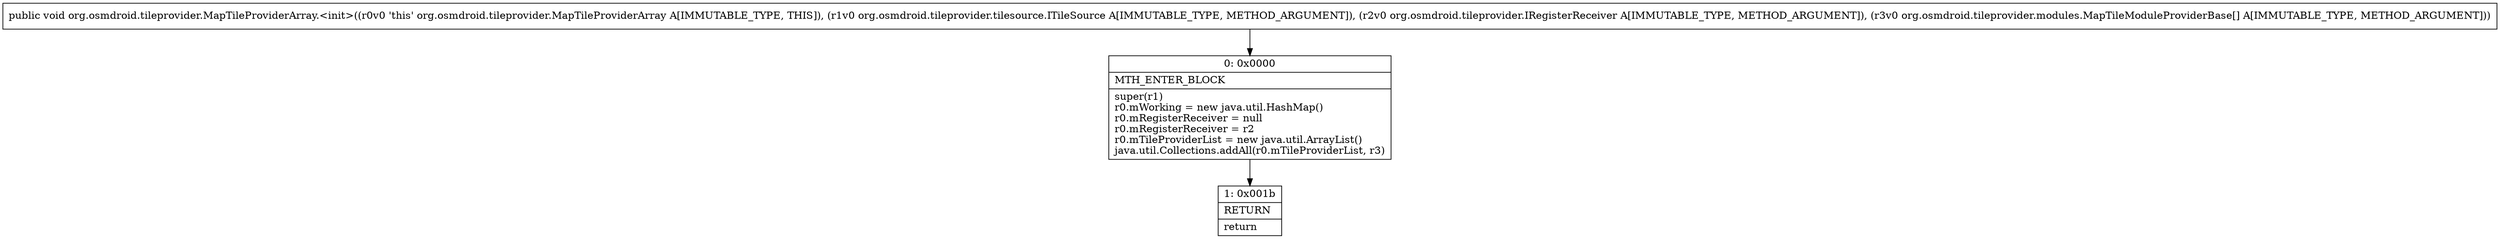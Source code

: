 digraph "CFG fororg.osmdroid.tileprovider.MapTileProviderArray.\<init\>(Lorg\/osmdroid\/tileprovider\/tilesource\/ITileSource;Lorg\/osmdroid\/tileprovider\/IRegisterReceiver;[Lorg\/osmdroid\/tileprovider\/modules\/MapTileModuleProviderBase;)V" {
Node_0 [shape=record,label="{0\:\ 0x0000|MTH_ENTER_BLOCK\l|super(r1)\lr0.mWorking = new java.util.HashMap()\lr0.mRegisterReceiver = null\lr0.mRegisterReceiver = r2\lr0.mTileProviderList = new java.util.ArrayList()\ljava.util.Collections.addAll(r0.mTileProviderList, r3)\l}"];
Node_1 [shape=record,label="{1\:\ 0x001b|RETURN\l|return\l}"];
MethodNode[shape=record,label="{public void org.osmdroid.tileprovider.MapTileProviderArray.\<init\>((r0v0 'this' org.osmdroid.tileprovider.MapTileProviderArray A[IMMUTABLE_TYPE, THIS]), (r1v0 org.osmdroid.tileprovider.tilesource.ITileSource A[IMMUTABLE_TYPE, METHOD_ARGUMENT]), (r2v0 org.osmdroid.tileprovider.IRegisterReceiver A[IMMUTABLE_TYPE, METHOD_ARGUMENT]), (r3v0 org.osmdroid.tileprovider.modules.MapTileModuleProviderBase[] A[IMMUTABLE_TYPE, METHOD_ARGUMENT])) }"];
MethodNode -> Node_0;
Node_0 -> Node_1;
}

